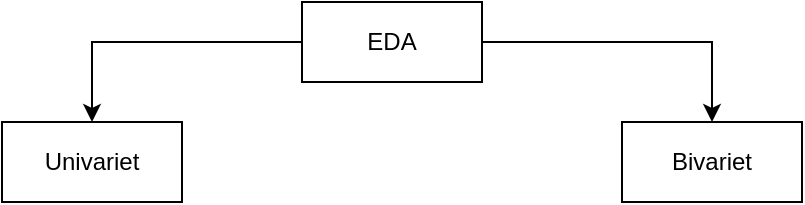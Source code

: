 <mxfile version="20.8.23" type="github">
  <diagram name="Page-1" id="jt4ZISShodlBxiSZYyno">
    <mxGraphModel dx="732" dy="510" grid="1" gridSize="10" guides="1" tooltips="1" connect="1" arrows="1" fold="1" page="1" pageScale="1" pageWidth="850" pageHeight="1100" math="0" shadow="0">
      <root>
        <mxCell id="0" />
        <mxCell id="1" parent="0" />
        <mxCell id="KYuz1vz09E3Rf9H6T9P5-4" value="" style="edgeStyle=orthogonalEdgeStyle;rounded=0;orthogonalLoop=1;jettySize=auto;html=1;entryX=0.5;entryY=0;entryDx=0;entryDy=0;" edge="1" parent="1" source="KYuz1vz09E3Rf9H6T9P5-1" target="KYuz1vz09E3Rf9H6T9P5-2">
          <mxGeometry relative="1" as="geometry" />
        </mxCell>
        <mxCell id="KYuz1vz09E3Rf9H6T9P5-1" value="EDA" style="rounded=0;whiteSpace=wrap;html=1;" vertex="1" parent="1">
          <mxGeometry x="400" y="10" width="90" height="40" as="geometry" />
        </mxCell>
        <mxCell id="KYuz1vz09E3Rf9H6T9P5-2" value="Univariet" style="rounded=0;whiteSpace=wrap;html=1;" vertex="1" parent="1">
          <mxGeometry x="250" y="70" width="90" height="40" as="geometry" />
        </mxCell>
        <mxCell id="KYuz1vz09E3Rf9H6T9P5-5" value="Bivariet" style="rounded=0;whiteSpace=wrap;html=1;" vertex="1" parent="1">
          <mxGeometry x="560" y="70" width="90" height="40" as="geometry" />
        </mxCell>
        <mxCell id="KYuz1vz09E3Rf9H6T9P5-7" value="" style="edgeStyle=orthogonalEdgeStyle;rounded=0;orthogonalLoop=1;jettySize=auto;html=1;entryX=0.5;entryY=0;entryDx=0;entryDy=0;exitX=1;exitY=0.5;exitDx=0;exitDy=0;" edge="1" parent="1" source="KYuz1vz09E3Rf9H6T9P5-1" target="KYuz1vz09E3Rf9H6T9P5-5">
          <mxGeometry relative="1" as="geometry">
            <mxPoint x="410" y="40" as="sourcePoint" />
            <mxPoint x="305" y="80" as="targetPoint" />
          </mxGeometry>
        </mxCell>
      </root>
    </mxGraphModel>
  </diagram>
</mxfile>

